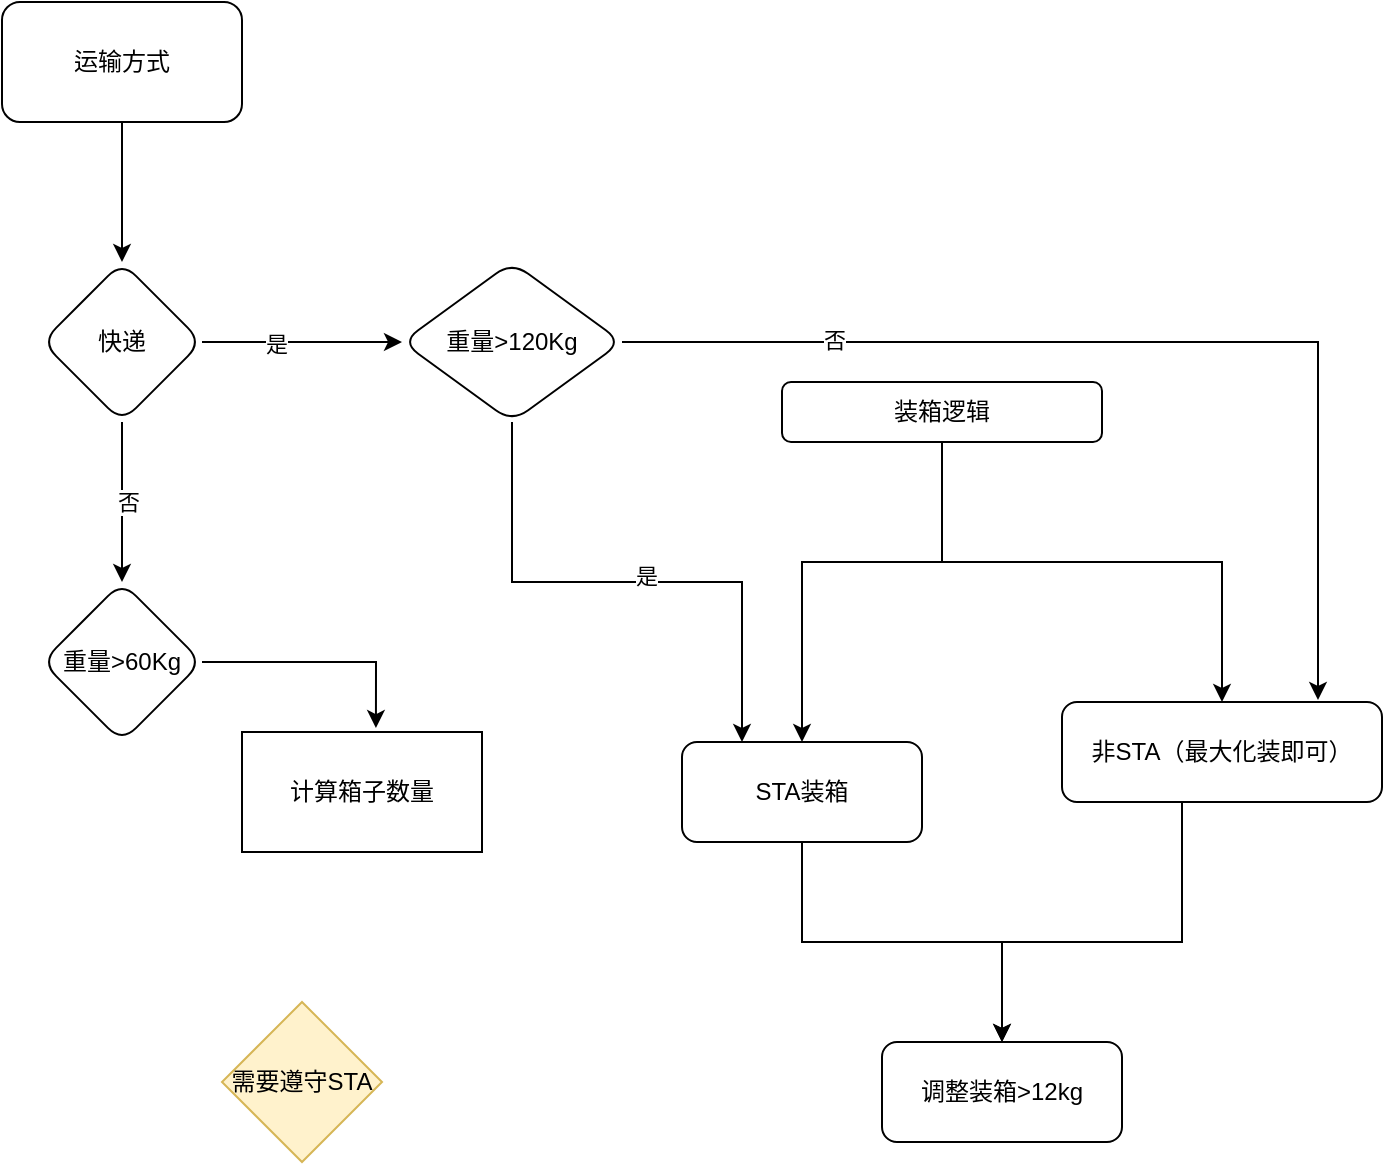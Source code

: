 <mxfile version="25.0.1">
  <diagram name="第 1 页" id="TUxiEKDi1l7JP5gkijs8">
    <mxGraphModel dx="1026" dy="650" grid="1" gridSize="10" guides="1" tooltips="1" connect="1" arrows="1" fold="1" page="1" pageScale="1" pageWidth="4681" pageHeight="3300" math="0" shadow="0">
      <root>
        <mxCell id="0" />
        <mxCell id="1" parent="0" />
        <mxCell id="M1qIDA9Iyfj7_mtNXv1t-4" value="" style="edgeStyle=orthogonalEdgeStyle;rounded=0;orthogonalLoop=1;jettySize=auto;html=1;" edge="1" parent="1" source="M1qIDA9Iyfj7_mtNXv1t-1" target="M1qIDA9Iyfj7_mtNXv1t-3">
          <mxGeometry relative="1" as="geometry" />
        </mxCell>
        <mxCell id="M1qIDA9Iyfj7_mtNXv1t-1" value="运输方式" style="rounded=1;whiteSpace=wrap;html=1;" vertex="1" parent="1">
          <mxGeometry x="240" y="160" width="120" height="60" as="geometry" />
        </mxCell>
        <mxCell id="M1qIDA9Iyfj7_mtNXv1t-6" value="" style="edgeStyle=orthogonalEdgeStyle;rounded=0;orthogonalLoop=1;jettySize=auto;html=1;" edge="1" parent="1" source="M1qIDA9Iyfj7_mtNXv1t-3" target="M1qIDA9Iyfj7_mtNXv1t-5">
          <mxGeometry relative="1" as="geometry" />
        </mxCell>
        <mxCell id="M1qIDA9Iyfj7_mtNXv1t-7" value="是" style="edgeLabel;html=1;align=center;verticalAlign=middle;resizable=0;points=[];" vertex="1" connectable="0" parent="M1qIDA9Iyfj7_mtNXv1t-6">
          <mxGeometry x="-0.275" y="-1" relative="1" as="geometry">
            <mxPoint as="offset" />
          </mxGeometry>
        </mxCell>
        <mxCell id="M1qIDA9Iyfj7_mtNXv1t-9" value="" style="edgeStyle=orthogonalEdgeStyle;rounded=0;orthogonalLoop=1;jettySize=auto;html=1;" edge="1" parent="1" source="M1qIDA9Iyfj7_mtNXv1t-3" target="M1qIDA9Iyfj7_mtNXv1t-8">
          <mxGeometry relative="1" as="geometry" />
        </mxCell>
        <mxCell id="M1qIDA9Iyfj7_mtNXv1t-10" value="否" style="edgeLabel;html=1;align=center;verticalAlign=middle;resizable=0;points=[];" vertex="1" connectable="0" parent="M1qIDA9Iyfj7_mtNXv1t-9">
          <mxGeometry y="3" relative="1" as="geometry">
            <mxPoint as="offset" />
          </mxGeometry>
        </mxCell>
        <mxCell id="M1qIDA9Iyfj7_mtNXv1t-3" value="快递" style="rhombus;whiteSpace=wrap;html=1;rounded=1;" vertex="1" parent="1">
          <mxGeometry x="260" y="290" width="80" height="80" as="geometry" />
        </mxCell>
        <mxCell id="M1qIDA9Iyfj7_mtNXv1t-11" style="edgeStyle=orthogonalEdgeStyle;rounded=0;orthogonalLoop=1;jettySize=auto;html=1;exitX=0.5;exitY=1;exitDx=0;exitDy=0;entryX=0.25;entryY=0;entryDx=0;entryDy=0;" edge="1" parent="1" source="M1qIDA9Iyfj7_mtNXv1t-5" target="M1qIDA9Iyfj7_mtNXv1t-22">
          <mxGeometry relative="1" as="geometry">
            <mxPoint x="600" y="470" as="targetPoint" />
          </mxGeometry>
        </mxCell>
        <mxCell id="M1qIDA9Iyfj7_mtNXv1t-28" value="是" style="edgeLabel;html=1;align=center;verticalAlign=middle;resizable=0;points=[];" vertex="1" connectable="0" parent="M1qIDA9Iyfj7_mtNXv1t-11">
          <mxGeometry x="0.07" y="3" relative="1" as="geometry">
            <mxPoint as="offset" />
          </mxGeometry>
        </mxCell>
        <mxCell id="M1qIDA9Iyfj7_mtNXv1t-5" value="重量&amp;gt;120Kg" style="rhombus;whiteSpace=wrap;html=1;rounded=1;" vertex="1" parent="1">
          <mxGeometry x="440" y="290" width="110" height="80" as="geometry" />
        </mxCell>
        <mxCell id="M1qIDA9Iyfj7_mtNXv1t-8" value="重量&amp;gt;60Kg" style="rhombus;whiteSpace=wrap;html=1;rounded=1;" vertex="1" parent="1">
          <mxGeometry x="260" y="450" width="80" height="80" as="geometry" />
        </mxCell>
        <mxCell id="M1qIDA9Iyfj7_mtNXv1t-23" value="" style="edgeStyle=orthogonalEdgeStyle;rounded=0;orthogonalLoop=1;jettySize=auto;html=1;" edge="1" parent="1" source="M1qIDA9Iyfj7_mtNXv1t-18" target="M1qIDA9Iyfj7_mtNXv1t-22">
          <mxGeometry relative="1" as="geometry">
            <Array as="points">
              <mxPoint x="710" y="440" />
              <mxPoint x="640" y="440" />
            </Array>
          </mxGeometry>
        </mxCell>
        <mxCell id="M1qIDA9Iyfj7_mtNXv1t-25" value="" style="edgeStyle=orthogonalEdgeStyle;rounded=0;orthogonalLoop=1;jettySize=auto;html=1;" edge="1" parent="1" source="M1qIDA9Iyfj7_mtNXv1t-18" target="M1qIDA9Iyfj7_mtNXv1t-24">
          <mxGeometry relative="1" as="geometry">
            <Array as="points">
              <mxPoint x="710" y="440" />
              <mxPoint x="850" y="440" />
            </Array>
          </mxGeometry>
        </mxCell>
        <mxCell id="M1qIDA9Iyfj7_mtNXv1t-18" value="装箱逻辑" style="rounded=1;whiteSpace=wrap;html=1;" vertex="1" parent="1">
          <mxGeometry x="630" y="350" width="160" height="30" as="geometry" />
        </mxCell>
        <mxCell id="M1qIDA9Iyfj7_mtNXv1t-19" value="调整装箱&amp;gt;12kg" style="rounded=1;whiteSpace=wrap;html=1;" vertex="1" parent="1">
          <mxGeometry x="680" y="680" width="120" height="50" as="geometry" />
        </mxCell>
        <mxCell id="M1qIDA9Iyfj7_mtNXv1t-26" style="edgeStyle=orthogonalEdgeStyle;rounded=0;orthogonalLoop=1;jettySize=auto;html=1;" edge="1" parent="1" source="M1qIDA9Iyfj7_mtNXv1t-22" target="M1qIDA9Iyfj7_mtNXv1t-19">
          <mxGeometry relative="1" as="geometry" />
        </mxCell>
        <mxCell id="M1qIDA9Iyfj7_mtNXv1t-22" value="STA装箱" style="rounded=1;whiteSpace=wrap;html=1;" vertex="1" parent="1">
          <mxGeometry x="580" y="530" width="120" height="50" as="geometry" />
        </mxCell>
        <mxCell id="M1qIDA9Iyfj7_mtNXv1t-27" style="edgeStyle=orthogonalEdgeStyle;rounded=0;orthogonalLoop=1;jettySize=auto;html=1;exitX=0.5;exitY=1;exitDx=0;exitDy=0;entryX=0.5;entryY=0;entryDx=0;entryDy=0;" edge="1" parent="1" source="M1qIDA9Iyfj7_mtNXv1t-24" target="M1qIDA9Iyfj7_mtNXv1t-19">
          <mxGeometry relative="1" as="geometry">
            <Array as="points">
              <mxPoint x="830" y="630" />
              <mxPoint x="740" y="630" />
            </Array>
          </mxGeometry>
        </mxCell>
        <mxCell id="M1qIDA9Iyfj7_mtNXv1t-24" value="非STA（最大化装即可）" style="rounded=1;whiteSpace=wrap;html=1;" vertex="1" parent="1">
          <mxGeometry x="770" y="510" width="160" height="50" as="geometry" />
        </mxCell>
        <mxCell id="M1qIDA9Iyfj7_mtNXv1t-29" style="edgeStyle=orthogonalEdgeStyle;rounded=0;orthogonalLoop=1;jettySize=auto;html=1;entryX=0.8;entryY=-0.02;entryDx=0;entryDy=0;entryPerimeter=0;" edge="1" parent="1" source="M1qIDA9Iyfj7_mtNXv1t-5" target="M1qIDA9Iyfj7_mtNXv1t-24">
          <mxGeometry relative="1" as="geometry" />
        </mxCell>
        <mxCell id="M1qIDA9Iyfj7_mtNXv1t-30" value="否" style="edgeLabel;html=1;align=center;verticalAlign=middle;resizable=0;points=[];" vertex="1" connectable="0" parent="M1qIDA9Iyfj7_mtNXv1t-29">
          <mxGeometry x="-0.597" y="1" relative="1" as="geometry">
            <mxPoint as="offset" />
          </mxGeometry>
        </mxCell>
        <mxCell id="M1qIDA9Iyfj7_mtNXv1t-31" value="需要遵守STA" style="rhombus;whiteSpace=wrap;html=1;fillColor=#fff2cc;strokeColor=#d6b656;" vertex="1" parent="1">
          <mxGeometry x="350" y="660" width="80" height="80" as="geometry" />
        </mxCell>
        <mxCell id="M1qIDA9Iyfj7_mtNXv1t-32" value="计算箱子数量" style="rounded=0;whiteSpace=wrap;html=1;" vertex="1" parent="1">
          <mxGeometry x="360" y="525" width="120" height="60" as="geometry" />
        </mxCell>
        <mxCell id="M1qIDA9Iyfj7_mtNXv1t-33" style="edgeStyle=orthogonalEdgeStyle;rounded=0;orthogonalLoop=1;jettySize=auto;html=1;entryX=0.558;entryY=-0.033;entryDx=0;entryDy=0;entryPerimeter=0;" edge="1" parent="1" source="M1qIDA9Iyfj7_mtNXv1t-8" target="M1qIDA9Iyfj7_mtNXv1t-32">
          <mxGeometry relative="1" as="geometry">
            <Array as="points">
              <mxPoint x="427" y="490" />
            </Array>
          </mxGeometry>
        </mxCell>
      </root>
    </mxGraphModel>
  </diagram>
</mxfile>
